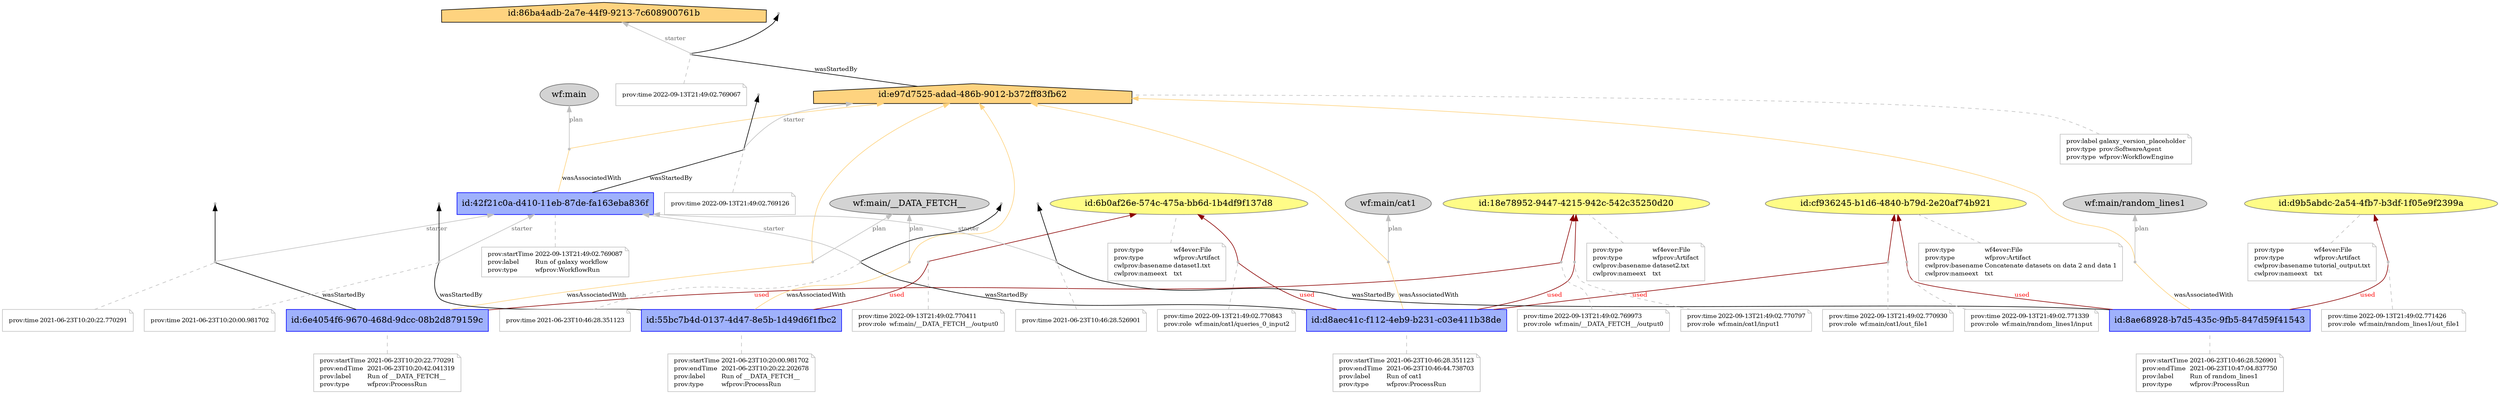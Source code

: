 digraph G {
charset="utf-8";
rankdir=BT;
n1 [URL="urn:uuid:86ba4adb-2a7e-44f9-9213-7c608900761b", fillcolor="#FED37F", label="id:86ba4adb-2a7e-44f9-9213-7c608900761b", shape=house, style=filled];
n2 [URL="urn:uuid:e97d7525-adad-486b-9012-b372ff83fb62", fillcolor="#FED37F", label="id:e97d7525-adad-486b-9012-b372ff83fb62", shape=house, style=filled];
ann1 [color=gray, fontcolor=black, fontsize=10, label=<<TABLE cellpadding="0" border="0">
    <TR>
        <TD align="left" href="http://www.w3.org/ns/prov#label">prov:label</TD>
        <TD align="left">galaxy_version_placeholder</TD>
    </TR>
    <TR>
        <TD align="left" href="http://www.w3.org/ns/prov#type">prov:type</TD>
        <TD align="left" href="http://www.w3.org/ns/prov#SoftwareAgent">prov:SoftwareAgent</TD>
    </TR>
    <TR>
        <TD align="left" href="http://www.w3.org/ns/prov#type">prov:type</TD>
        <TD align="left" href="http://purl.org/wf4ever/wfprov#WorkflowEngine">wfprov:WorkflowEngine</TD>
    </TR>
    </TABLE>>, shape=note];
ann1 -> n2  [arrowhead=none, color=gray, style=dashed];
n3 [URL="urn:uuid:42f21c0a-d410-11eb-87de-fa163eba836f", color="#0000FF", fillcolor="#9FB1FC", label="id:42f21c0a-d410-11eb-87de-fa163eba836f", shape=box, style=filled];
ann2 [color=gray, fontcolor=black, fontsize=10, label=<<TABLE cellpadding="0" border="0">
    <TR>
        <TD align="left" href="http://www.w3.org/ns/prov#startTime">prov:startTime</TD>
        <TD align="left">2022-09-13T21:49:02.769087</TD>
    </TR>
    <TR>
        <TD align="left" href="http://www.w3.org/ns/prov#label">prov:label</TD>
        <TD align="left">Run of galaxy workflow</TD>
    </TR>
    <TR>
        <TD align="left" href="http://www.w3.org/ns/prov#type">prov:type</TD>
        <TD align="left" href="http://purl.org/wf4ever/wfprov#WorkflowRun">wfprov:WorkflowRun</TD>
    </TR>
    </TABLE>>, shape=note];
ann2 -> n3  [arrowhead=none, color=gray, style=dashed];
n4 [URL="urn:uuid:6e4054f6-9670-468d-9dcc-08b2d879159c", color="#0000FF", fillcolor="#9FB1FC", label="id:6e4054f6-9670-468d-9dcc-08b2d879159c", shape=box, style=filled];
ann3 [color=gray, fontcolor=black, fontsize=10, label=<<TABLE cellpadding="0" border="0">
    <TR>
        <TD align="left" href="http://www.w3.org/ns/prov#startTime">prov:startTime</TD>
        <TD align="left">2021-06-23T10:20:22.770291</TD>
    </TR>
    <TR>
        <TD align="left" href="http://www.w3.org/ns/prov#endTime">prov:endTime</TD>
        <TD align="left">2021-06-23T10:20:42.041319</TD>
    </TR>
    <TR>
        <TD align="left" href="http://www.w3.org/ns/prov#label">prov:label</TD>
        <TD align="left">Run of __DATA_FETCH__</TD>
    </TR>
    <TR>
        <TD align="left" href="http://www.w3.org/ns/prov#type">prov:type</TD>
        <TD align="left" href="http://purl.org/wf4ever/wfprov#ProcessRun">wfprov:ProcessRun</TD>
    </TR>
    </TABLE>>, shape=note];
ann3 -> n4  [arrowhead=none, color=gray, style=dashed];
n5 [URL="urn:uuid:18e78952-9447-4215-942c-542c35250d20", color="#808080", fillcolor="#FFFC87", label="id:18e78952-9447-4215-942c-542c35250d20", shape=oval, style=filled];
ann4 [color=gray, fontcolor=black, fontsize=10, label=<<TABLE cellpadding="0" border="0">
    <TR>
        <TD align="left" href="http://www.w3.org/ns/prov#type">prov:type</TD>
        <TD align="left" href="http://purl.org/wf4ever/wf4ever#File">wf4ever:File</TD>
    </TR>
    <TR>
        <TD align="left" href="http://www.w3.org/ns/prov#type">prov:type</TD>
        <TD align="left" href="http://purl.org/wf4ever/wfprov#Artifact">wfprov:Artifact</TD>
    </TR>
    <TR>
        <TD align="left" href="https://w3id.org/cwl/prov#basename">cwlprov:basename</TD>
        <TD align="left">dataset2.txt</TD>
    </TR>
    <TR>
        <TD align="left" href="https://w3id.org/cwl/prov#nameext">cwlprov:nameext</TD>
        <TD align="left">txt</TD>
    </TR>
    </TABLE>>, shape=note];
ann4 -> n5  [arrowhead=none, color=gray, style=dashed];
n6 [URL="urn:uuid:55bc7b4d-0137-4d47-8e5b-1d49d6f1fbc2", color="#0000FF", fillcolor="#9FB1FC", label="id:55bc7b4d-0137-4d47-8e5b-1d49d6f1fbc2", shape=box, style=filled];
ann5 [color=gray, fontcolor=black, fontsize=10, label=<<TABLE cellpadding="0" border="0">
    <TR>
        <TD align="left" href="http://www.w3.org/ns/prov#startTime">prov:startTime</TD>
        <TD align="left">2021-06-23T10:20:00.981702</TD>
    </TR>
    <TR>
        <TD align="left" href="http://www.w3.org/ns/prov#endTime">prov:endTime</TD>
        <TD align="left">2021-06-23T10:20:22.202678</TD>
    </TR>
    <TR>
        <TD align="left" href="http://www.w3.org/ns/prov#label">prov:label</TD>
        <TD align="left">Run of __DATA_FETCH__</TD>
    </TR>
    <TR>
        <TD align="left" href="http://www.w3.org/ns/prov#type">prov:type</TD>
        <TD align="left" href="http://purl.org/wf4ever/wfprov#ProcessRun">wfprov:ProcessRun</TD>
    </TR>
    </TABLE>>, shape=note];
ann5 -> n6  [arrowhead=none, color=gray, style=dashed];
n7 [URL="urn:uuid:6b0af26e-574c-475a-bb6d-1b4df9f137d8", color="#808080", fillcolor="#FFFC87", label="id:6b0af26e-574c-475a-bb6d-1b4df9f137d8", shape=oval, style=filled];
ann6 [color=gray, fontcolor=black, fontsize=10, label=<<TABLE cellpadding="0" border="0">
    <TR>
        <TD align="left" href="http://www.w3.org/ns/prov#type">prov:type</TD>
        <TD align="left" href="http://purl.org/wf4ever/wf4ever#File">wf4ever:File</TD>
    </TR>
    <TR>
        <TD align="left" href="http://www.w3.org/ns/prov#type">prov:type</TD>
        <TD align="left" href="http://purl.org/wf4ever/wfprov#Artifact">wfprov:Artifact</TD>
    </TR>
    <TR>
        <TD align="left" href="https://w3id.org/cwl/prov#basename">cwlprov:basename</TD>
        <TD align="left">dataset1.txt</TD>
    </TR>
    <TR>
        <TD align="left" href="https://w3id.org/cwl/prov#nameext">cwlprov:nameext</TD>
        <TD align="left">txt</TD>
    </TR>
    </TABLE>>, shape=note];
ann6 -> n7  [arrowhead=none, color=gray, style=dashed];
n8 [URL="urn:uuid:d8aec41c-f112-4eb9-b231-c03e411b38de", color="#0000FF", fillcolor="#9FB1FC", label="id:d8aec41c-f112-4eb9-b231-c03e411b38de", shape=box, style=filled];
ann7 [color=gray, fontcolor=black, fontsize=10, label=<<TABLE cellpadding="0" border="0">
    <TR>
        <TD align="left" href="http://www.w3.org/ns/prov#startTime">prov:startTime</TD>
        <TD align="left">2021-06-23T10:46:28.351123</TD>
    </TR>
    <TR>
        <TD align="left" href="http://www.w3.org/ns/prov#endTime">prov:endTime</TD>
        <TD align="left">2021-06-23T10:46:44.738703</TD>
    </TR>
    <TR>
        <TD align="left" href="http://www.w3.org/ns/prov#label">prov:label</TD>
        <TD align="left">Run of cat1</TD>
    </TR>
    <TR>
        <TD align="left" href="http://www.w3.org/ns/prov#type">prov:type</TD>
        <TD align="left" href="http://purl.org/wf4ever/wfprov#ProcessRun">wfprov:ProcessRun</TD>
    </TR>
    </TABLE>>, shape=note];
ann7 -> n8  [arrowhead=none, color=gray, style=dashed];
n9 [URL="urn:uuid:cf936245-b1d6-4840-b79d-2e20af74b921", color="#808080", fillcolor="#FFFC87", label="id:cf936245-b1d6-4840-b79d-2e20af74b921", shape=oval, style=filled];
ann8 [color=gray, fontcolor=black, fontsize=10, label=<<TABLE cellpadding="0" border="0">
    <TR>
        <TD align="left" href="http://www.w3.org/ns/prov#type">prov:type</TD>
        <TD align="left" href="http://purl.org/wf4ever/wf4ever#File">wf4ever:File</TD>
    </TR>
    <TR>
        <TD align="left" href="http://www.w3.org/ns/prov#type">prov:type</TD>
        <TD align="left" href="http://purl.org/wf4ever/wfprov#Artifact">wfprov:Artifact</TD>
    </TR>
    <TR>
        <TD align="left" href="https://w3id.org/cwl/prov#basename">cwlprov:basename</TD>
        <TD align="left">Concatenate datasets on data 2 and data 1</TD>
    </TR>
    <TR>
        <TD align="left" href="https://w3id.org/cwl/prov#nameext">cwlprov:nameext</TD>
        <TD align="left">txt</TD>
    </TR>
    </TABLE>>, shape=note];
ann8 -> n9  [arrowhead=none, color=gray, style=dashed];
n10 [URL="urn:uuid:8ae68928-b7d5-435c-9fb5-847d59f41543", color="#0000FF", fillcolor="#9FB1FC", label="id:8ae68928-b7d5-435c-9fb5-847d59f41543", shape=box, style=filled];
ann9 [color=gray, fontcolor=black, fontsize=10, label=<<TABLE cellpadding="0" border="0">
    <TR>
        <TD align="left" href="http://www.w3.org/ns/prov#startTime">prov:startTime</TD>
        <TD align="left">2021-06-23T10:46:28.526901</TD>
    </TR>
    <TR>
        <TD align="left" href="http://www.w3.org/ns/prov#endTime">prov:endTime</TD>
        <TD align="left">2021-06-23T10:47:04.837750</TD>
    </TR>
    <TR>
        <TD align="left" href="http://www.w3.org/ns/prov#label">prov:label</TD>
        <TD align="left">Run of random_lines1</TD>
    </TR>
    <TR>
        <TD align="left" href="http://www.w3.org/ns/prov#type">prov:type</TD>
        <TD align="left" href="http://purl.org/wf4ever/wfprov#ProcessRun">wfprov:ProcessRun</TD>
    </TR>
    </TABLE>>, shape=note];
ann9 -> n10  [arrowhead=none, color=gray, style=dashed];
n11 [URL="urn:uuid:d9b5abdc-2a54-4fb7-b3df-1f05e9f2399a", color="#808080", fillcolor="#FFFC87", label="id:d9b5abdc-2a54-4fb7-b3df-1f05e9f2399a", shape=oval, style=filled];
ann10 [color=gray, fontcolor=black, fontsize=10, label=<<TABLE cellpadding="0" border="0">
    <TR>
        <TD align="left" href="http://www.w3.org/ns/prov#type">prov:type</TD>
        <TD align="left" href="http://purl.org/wf4ever/wf4ever#File">wf4ever:File</TD>
    </TR>
    <TR>
        <TD align="left" href="http://www.w3.org/ns/prov#type">prov:type</TD>
        <TD align="left" href="http://purl.org/wf4ever/wfprov#Artifact">wfprov:Artifact</TD>
    </TR>
    <TR>
        <TD align="left" href="https://w3id.org/cwl/prov#basename">cwlprov:basename</TD>
        <TD align="left">tutorial_output.txt</TD>
    </TR>
    <TR>
        <TD align="left" href="https://w3id.org/cwl/prov#nameext">cwlprov:nameext</TD>
        <TD align="left">txt</TD>
    </TR>
    </TABLE>>, shape=note];
ann10 -> n11  [arrowhead=none, color=gray, style=dashed];
b1 [color=gray, label="", shape=point];
n2 -> b1  [arrowhead=none, fontsize="10.0", label=wasStartedBy];
b2 [color=gray, label="", shape=point];
b1 -> b2  [fontsize="10.0"];
b1 -> n1  [color=gray, fontcolor=dimgray, fontsize="10.0", label=starter];
ann11 [color=gray, fontcolor=black, fontsize=10, label=<<TABLE cellpadding="0" border="0">
    <TR>
        <TD align="left" href="http://www.w3.org/ns/prov#time">prov:time</TD>
        <TD align="left">2022-09-13T21:49:02.769067</TD>
    </TR>
    </TABLE>>, shape=note];
ann11 -> b1  [arrowhead=none, color=gray, style=dashed];
b3 [color=gray, label="", shape=point];
n3 -> b3  [arrowhead=none, color="#FED37F", fontsize="10.0", label=wasAssociatedWith];
b3 -> n2  [color="#FED37F", fontsize="10.0"];
n12 [URL="arcp://uuid,bb496c98-0c72-419a-b957-cdbae2a976cf/ga_export/main", color=dimgray, fillcolor=lightgray, label="wf:main", shape=oval, style=filled];
b3 -> n12  [color=gray, fontcolor=dimgray, fontsize="10.0", label=plan];
b4 [color=gray, label="", shape=point];
n3 -> b4  [arrowhead=none, fontsize="10.0", label=wasStartedBy];
b5 [color=gray, label="", shape=point];
b4 -> b5  [fontsize="10.0"];
b4 -> n2  [color=gray, fontcolor=dimgray, fontsize="10.0", label=starter];
ann12 [color=gray, fontcolor=black, fontsize=10, label=<<TABLE cellpadding="0" border="0">
    <TR>
        <TD align="left" href="http://www.w3.org/ns/prov#time">prov:time</TD>
        <TD align="left">2022-09-13T21:49:02.769126</TD>
    </TR>
    </TABLE>>, shape=note];
ann12 -> b4  [arrowhead=none, color=gray, style=dashed];
b6 [color=gray, label="", shape=point];
n4 -> b6  [arrowhead=none, color="#FED37F", fontsize="10.0", label=wasAssociatedWith];
b6 -> n2  [color="#FED37F", fontsize="10.0"];
n13 [URL="arcp://uuid,bb496c98-0c72-419a-b957-cdbae2a976cf/ga_export/main/__DATA_FETCH__", color=dimgray, fillcolor=lightgray, label="wf:main/__DATA_FETCH__", shape=oval, style=filled];
b6 -> n13  [color=gray, fontcolor=dimgray, fontsize="10.0", label=plan];
b7 [color=gray, label="", shape=point];
n4 -> b7  [arrowhead=none, fontsize="10.0", label=wasStartedBy];
b8 [color=gray, label="", shape=point];
b7 -> b8  [fontsize="10.0"];
b7 -> n3  [color=gray, fontcolor=dimgray, fontsize="10.0", label=starter];
ann13 [color=gray, fontcolor=black, fontsize=10, label=<<TABLE cellpadding="0" border="0">
    <TR>
        <TD align="left" href="http://www.w3.org/ns/prov#time">prov:time</TD>
        <TD align="left">2021-06-23T10:20:22.770291</TD>
    </TR>
    </TABLE>>, shape=note];
ann13 -> b7  [arrowhead=none, color=gray, style=dashed];
b9 [color=gray, label="", shape=point];
n4 -> b9  [arrowhead=none, color=red4, fontcolor=red, fontsize="10.0", label=used];
b9 -> n5  [color=red4, fontcolor=red, fontsize="10.0"];
ann14 [color=gray, fontcolor=black, fontsize=10, label=<<TABLE cellpadding="0" border="0">
    <TR>
        <TD align="left" href="http://www.w3.org/ns/prov#time">prov:time</TD>
        <TD align="left">2022-09-13T21:49:02.769973</TD>
    </TR>
    <TR>
        <TD align="left" href="http://www.w3.org/ns/prov#role">prov:role</TD>
        <TD align="left" href="arcp://uuid,bb496c98-0c72-419a-b957-cdbae2a976cf/ga_export/main/__DATA_FETCH__/output0">wf:main/__DATA_FETCH__/output0</TD>
    </TR>
    </TABLE>>, shape=note];
ann14 -> b9  [arrowhead=none, color=gray, style=dashed];
b10 [color=gray, label="", shape=point];
n6 -> b10  [arrowhead=none, color="#FED37F", fontsize="10.0", label=wasAssociatedWith];
b10 -> n2  [color="#FED37F", fontsize="10.0"];
b10 -> n13  [color=gray, fontcolor=dimgray, fontsize="10.0", label=plan];
b11 [color=gray, label="", shape=point];
n6 -> b11  [arrowhead=none, fontsize="10.0", label=wasStartedBy];
b12 [color=gray, label="", shape=point];
b11 -> b12  [fontsize="10.0"];
b11 -> n3  [color=gray, fontcolor=dimgray, fontsize="10.0", label=starter];
ann15 [color=gray, fontcolor=black, fontsize=10, label=<<TABLE cellpadding="0" border="0">
    <TR>
        <TD align="left" href="http://www.w3.org/ns/prov#time">prov:time</TD>
        <TD align="left">2021-06-23T10:20:00.981702</TD>
    </TR>
    </TABLE>>, shape=note];
ann15 -> b11  [arrowhead=none, color=gray, style=dashed];
b13 [color=gray, label="", shape=point];
n6 -> b13  [arrowhead=none, color=red4, fontcolor=red, fontsize="10.0", label=used];
b13 -> n7  [color=red4, fontcolor=red, fontsize="10.0"];
ann16 [color=gray, fontcolor=black, fontsize=10, label=<<TABLE cellpadding="0" border="0">
    <TR>
        <TD align="left" href="http://www.w3.org/ns/prov#time">prov:time</TD>
        <TD align="left">2022-09-13T21:49:02.770411</TD>
    </TR>
    <TR>
        <TD align="left" href="http://www.w3.org/ns/prov#role">prov:role</TD>
        <TD align="left" href="arcp://uuid,bb496c98-0c72-419a-b957-cdbae2a976cf/ga_export/main/__DATA_FETCH__/output0">wf:main/__DATA_FETCH__/output0</TD>
    </TR>
    </TABLE>>, shape=note];
ann16 -> b13  [arrowhead=none, color=gray, style=dashed];
b14 [color=gray, label="", shape=point];
n8 -> b14  [arrowhead=none, color="#FED37F", fontsize="10.0", label=wasAssociatedWith];
b14 -> n2  [color="#FED37F", fontsize="10.0"];
n14 [URL="arcp://uuid,bb496c98-0c72-419a-b957-cdbae2a976cf/ga_export/main/cat1", color=dimgray, fillcolor=lightgray, label="wf:main/cat1", shape=oval, style=filled];
b14 -> n14  [color=gray, fontcolor=dimgray, fontsize="10.0", label=plan];
b15 [color=gray, label="", shape=point];
n8 -> b15  [arrowhead=none, fontsize="10.0", label=wasStartedBy];
b16 [color=gray, label="", shape=point];
b15 -> b16  [fontsize="10.0"];
b15 -> n3  [color=gray, fontcolor=dimgray, fontsize="10.0", label=starter];
ann17 [color=gray, fontcolor=black, fontsize=10, label=<<TABLE cellpadding="0" border="0">
    <TR>
        <TD align="left" href="http://www.w3.org/ns/prov#time">prov:time</TD>
        <TD align="left">2021-06-23T10:46:28.351123</TD>
    </TR>
    </TABLE>>, shape=note];
ann17 -> b15  [arrowhead=none, color=gray, style=dashed];
b17 [color=gray, label="", shape=point];
n8 -> b17  [arrowhead=none, color=red4, fontcolor=red, fontsize="10.0", label=used];
b17 -> n5  [color=red4, fontcolor=red, fontsize="10.0"];
ann18 [color=gray, fontcolor=black, fontsize=10, label=<<TABLE cellpadding="0" border="0">
    <TR>
        <TD align="left" href="http://www.w3.org/ns/prov#time">prov:time</TD>
        <TD align="left">2022-09-13T21:49:02.770797</TD>
    </TR>
    <TR>
        <TD align="left" href="http://www.w3.org/ns/prov#role">prov:role</TD>
        <TD align="left" href="arcp://uuid,bb496c98-0c72-419a-b957-cdbae2a976cf/ga_export/main/cat1/input1">wf:main/cat1/input1</TD>
    </TR>
    </TABLE>>, shape=note];
ann18 -> b17  [arrowhead=none, color=gray, style=dashed];
b18 [color=gray, label="", shape=point];
n8 -> b18  [arrowhead=none, color=red4, fontcolor=red, fontsize="10.0", label=used];
b18 -> n7  [color=red4, fontcolor=red, fontsize="10.0"];
ann19 [color=gray, fontcolor=black, fontsize=10, label=<<TABLE cellpadding="0" border="0">
    <TR>
        <TD align="left" href="http://www.w3.org/ns/prov#time">prov:time</TD>
        <TD align="left">2022-09-13T21:49:02.770843</TD>
    </TR>
    <TR>
        <TD align="left" href="http://www.w3.org/ns/prov#role">prov:role</TD>
        <TD align="left" href="arcp://uuid,bb496c98-0c72-419a-b957-cdbae2a976cf/ga_export/main/cat1/queries_0_input2">wf:main/cat1/queries_0_input2</TD>
    </TR>
    </TABLE>>, shape=note];
ann19 -> b18  [arrowhead=none, color=gray, style=dashed];
b19 [color=gray, label="", shape=point];
n8 -> b19  [arrowhead=none, color=red4, fontcolor=red, fontsize="10.0", label=used];
b19 -> n9  [color=red4, fontcolor=red, fontsize="10.0"];
ann20 [color=gray, fontcolor=black, fontsize=10, label=<<TABLE cellpadding="0" border="0">
    <TR>
        <TD align="left" href="http://www.w3.org/ns/prov#time">prov:time</TD>
        <TD align="left">2022-09-13T21:49:02.770930</TD>
    </TR>
    <TR>
        <TD align="left" href="http://www.w3.org/ns/prov#role">prov:role</TD>
        <TD align="left" href="arcp://uuid,bb496c98-0c72-419a-b957-cdbae2a976cf/ga_export/main/cat1/out_file1">wf:main/cat1/out_file1</TD>
    </TR>
    </TABLE>>, shape=note];
ann20 -> b19  [arrowhead=none, color=gray, style=dashed];
b20 [color=gray, label="", shape=point];
n10 -> b20  [arrowhead=none, color="#FED37F", fontsize="10.0", label=wasAssociatedWith];
b20 -> n2  [color="#FED37F", fontsize="10.0"];
n15 [URL="arcp://uuid,bb496c98-0c72-419a-b957-cdbae2a976cf/ga_export/main/random_lines1", color=dimgray, fillcolor=lightgray, label="wf:main/random_lines1", shape=oval, style=filled];
b20 -> n15  [color=gray, fontcolor=dimgray, fontsize="10.0", label=plan];
b21 [color=gray, label="", shape=point];
n10 -> b21  [arrowhead=none, fontsize="10.0", label=wasStartedBy];
b22 [color=gray, label="", shape=point];
b21 -> b22  [fontsize="10.0"];
b21 -> n3  [color=gray, fontcolor=dimgray, fontsize="10.0", label=starter];
ann21 [color=gray, fontcolor=black, fontsize=10, label=<<TABLE cellpadding="0" border="0">
    <TR>
        <TD align="left" href="http://www.w3.org/ns/prov#time">prov:time</TD>
        <TD align="left">2021-06-23T10:46:28.526901</TD>
    </TR>
    </TABLE>>, shape=note];
ann21 -> b21  [arrowhead=none, color=gray, style=dashed];
b23 [color=gray, label="", shape=point];
n10 -> b23  [arrowhead=none, color=red4, fontcolor=red, fontsize="10.0", label=used];
b23 -> n9  [color=red4, fontcolor=red, fontsize="10.0"];
ann22 [color=gray, fontcolor=black, fontsize=10, label=<<TABLE cellpadding="0" border="0">
    <TR>
        <TD align="left" href="http://www.w3.org/ns/prov#time">prov:time</TD>
        <TD align="left">2022-09-13T21:49:02.771339</TD>
    </TR>
    <TR>
        <TD align="left" href="http://www.w3.org/ns/prov#role">prov:role</TD>
        <TD align="left" href="arcp://uuid,bb496c98-0c72-419a-b957-cdbae2a976cf/ga_export/main/random_lines1/input">wf:main/random_lines1/input</TD>
    </TR>
    </TABLE>>, shape=note];
ann22 -> b23  [arrowhead=none, color=gray, style=dashed];
b24 [color=gray, label="", shape=point];
n10 -> b24  [arrowhead=none, color=red4, fontcolor=red, fontsize="10.0", label=used];
b24 -> n11  [color=red4, fontcolor=red, fontsize="10.0"];
ann23 [color=gray, fontcolor=black, fontsize=10, label=<<TABLE cellpadding="0" border="0">
    <TR>
        <TD align="left" href="http://www.w3.org/ns/prov#time">prov:time</TD>
        <TD align="left">2022-09-13T21:49:02.771426</TD>
    </TR>
    <TR>
        <TD align="left" href="http://www.w3.org/ns/prov#role">prov:role</TD>
        <TD align="left" href="arcp://uuid,bb496c98-0c72-419a-b957-cdbae2a976cf/ga_export/main/random_lines1/out_file1">wf:main/random_lines1/out_file1</TD>
    </TR>
    </TABLE>>, shape=note];
ann23 -> b24  [arrowhead=none, color=gray, style=dashed];
}
